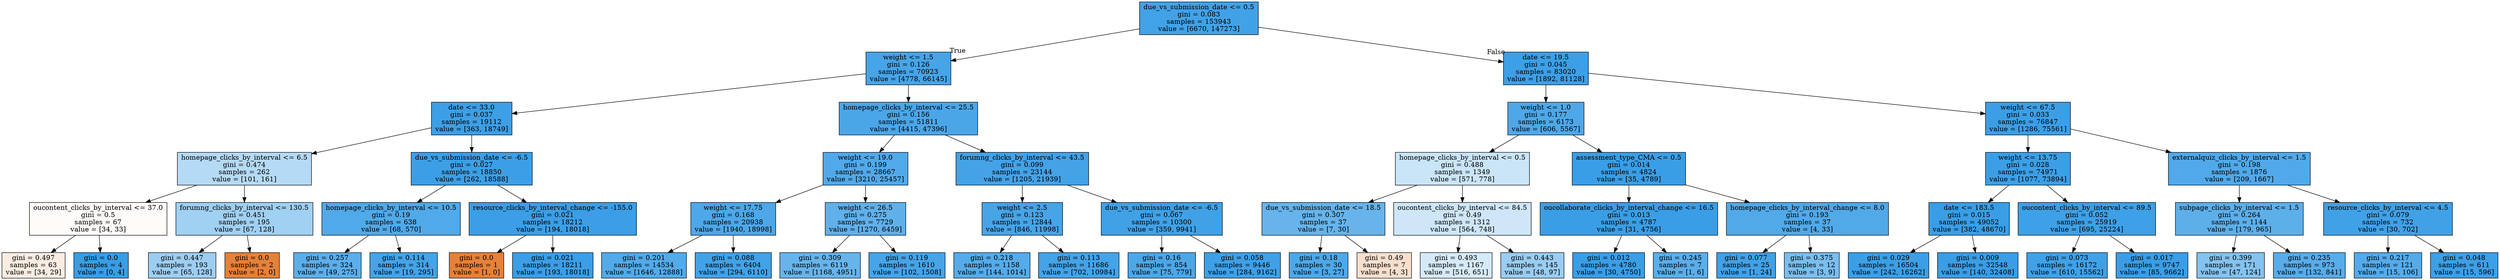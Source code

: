 digraph Tree {
node [shape=box, style="filled", color="black"] ;
0 [label="due_vs_submission_date <= 0.5\ngini = 0.083\nsamples = 153943\nvalue = [6670, 147273]", fillcolor="#399de5f3"] ;
1 [label="weight <= 1.5\ngini = 0.126\nsamples = 70923\nvalue = [4778, 66145]", fillcolor="#399de5ed"] ;
0 -> 1 [labeldistance=2.5, labelangle=45, headlabel="True"] ;
2 [label="date <= 33.0\ngini = 0.037\nsamples = 19112\nvalue = [363, 18749]", fillcolor="#399de5fa"] ;
1 -> 2 ;
3 [label="homepage_clicks_by_interval <= 6.5\ngini = 0.474\nsamples = 262\nvalue = [101, 161]", fillcolor="#399de55f"] ;
2 -> 3 ;
4 [label="oucontent_clicks_by_interval <= 37.0\ngini = 0.5\nsamples = 67\nvalue = [34, 33]", fillcolor="#e5813908"] ;
3 -> 4 ;
5 [label="gini = 0.497\nsamples = 63\nvalue = [34, 29]", fillcolor="#e5813925"] ;
4 -> 5 ;
6 [label="gini = 0.0\nsamples = 4\nvalue = [0, 4]", fillcolor="#399de5ff"] ;
4 -> 6 ;
7 [label="forumng_clicks_by_interval <= 130.5\ngini = 0.451\nsamples = 195\nvalue = [67, 128]", fillcolor="#399de57a"] ;
3 -> 7 ;
8 [label="gini = 0.447\nsamples = 193\nvalue = [65, 128]", fillcolor="#399de57e"] ;
7 -> 8 ;
9 [label="gini = 0.0\nsamples = 2\nvalue = [2, 0]", fillcolor="#e58139ff"] ;
7 -> 9 ;
10 [label="due_vs_submission_date <= -6.5\ngini = 0.027\nsamples = 18850\nvalue = [262, 18588]", fillcolor="#399de5fb"] ;
2 -> 10 ;
11 [label="homepage_clicks_by_interval <= 10.5\ngini = 0.19\nsamples = 638\nvalue = [68, 570]", fillcolor="#399de5e1"] ;
10 -> 11 ;
12 [label="gini = 0.257\nsamples = 324\nvalue = [49, 275]", fillcolor="#399de5d2"] ;
11 -> 12 ;
13 [label="gini = 0.114\nsamples = 314\nvalue = [19, 295]", fillcolor="#399de5ef"] ;
11 -> 13 ;
14 [label="resource_clicks_by_interval_change <= -155.0\ngini = 0.021\nsamples = 18212\nvalue = [194, 18018]", fillcolor="#399de5fc"] ;
10 -> 14 ;
15 [label="gini = 0.0\nsamples = 1\nvalue = [1, 0]", fillcolor="#e58139ff"] ;
14 -> 15 ;
16 [label="gini = 0.021\nsamples = 18211\nvalue = [193, 18018]", fillcolor="#399de5fc"] ;
14 -> 16 ;
17 [label="homepage_clicks_by_interval <= 25.5\ngini = 0.156\nsamples = 51811\nvalue = [4415, 47396]", fillcolor="#399de5e7"] ;
1 -> 17 ;
18 [label="weight <= 19.0\ngini = 0.199\nsamples = 28667\nvalue = [3210, 25457]", fillcolor="#399de5df"] ;
17 -> 18 ;
19 [label="weight <= 17.75\ngini = 0.168\nsamples = 20938\nvalue = [1940, 18998]", fillcolor="#399de5e5"] ;
18 -> 19 ;
20 [label="gini = 0.201\nsamples = 14534\nvalue = [1646, 12888]", fillcolor="#399de5de"] ;
19 -> 20 ;
21 [label="gini = 0.088\nsamples = 6404\nvalue = [294, 6110]", fillcolor="#399de5f3"] ;
19 -> 21 ;
22 [label="weight <= 26.5\ngini = 0.275\nsamples = 7729\nvalue = [1270, 6459]", fillcolor="#399de5cd"] ;
18 -> 22 ;
23 [label="gini = 0.309\nsamples = 6119\nvalue = [1168, 4951]", fillcolor="#399de5c3"] ;
22 -> 23 ;
24 [label="gini = 0.119\nsamples = 1610\nvalue = [102, 1508]", fillcolor="#399de5ee"] ;
22 -> 24 ;
25 [label="forumng_clicks_by_interval <= 43.5\ngini = 0.099\nsamples = 23144\nvalue = [1205, 21939]", fillcolor="#399de5f1"] ;
17 -> 25 ;
26 [label="weight <= 2.5\ngini = 0.123\nsamples = 12844\nvalue = [846, 11998]", fillcolor="#399de5ed"] ;
25 -> 26 ;
27 [label="gini = 0.218\nsamples = 1158\nvalue = [144, 1014]", fillcolor="#399de5db"] ;
26 -> 27 ;
28 [label="gini = 0.113\nsamples = 11686\nvalue = [702, 10984]", fillcolor="#399de5ef"] ;
26 -> 28 ;
29 [label="due_vs_submission_date <= -6.5\ngini = 0.067\nsamples = 10300\nvalue = [359, 9941]", fillcolor="#399de5f6"] ;
25 -> 29 ;
30 [label="gini = 0.16\nsamples = 854\nvalue = [75, 779]", fillcolor="#399de5e6"] ;
29 -> 30 ;
31 [label="gini = 0.058\nsamples = 9446\nvalue = [284, 9162]", fillcolor="#399de5f7"] ;
29 -> 31 ;
32 [label="date <= 19.5\ngini = 0.045\nsamples = 83020\nvalue = [1892, 81128]", fillcolor="#399de5f9"] ;
0 -> 32 [labeldistance=2.5, labelangle=-45, headlabel="False"] ;
33 [label="weight <= 1.0\ngini = 0.177\nsamples = 6173\nvalue = [606, 5567]", fillcolor="#399de5e3"] ;
32 -> 33 ;
34 [label="homepage_clicks_by_interval <= 0.5\ngini = 0.488\nsamples = 1349\nvalue = [571, 778]", fillcolor="#399de544"] ;
33 -> 34 ;
35 [label="due_vs_submission_date <= 18.5\ngini = 0.307\nsamples = 37\nvalue = [7, 30]", fillcolor="#399de5c4"] ;
34 -> 35 ;
36 [label="gini = 0.18\nsamples = 30\nvalue = [3, 27]", fillcolor="#399de5e3"] ;
35 -> 36 ;
37 [label="gini = 0.49\nsamples = 7\nvalue = [4, 3]", fillcolor="#e5813940"] ;
35 -> 37 ;
38 [label="oucontent_clicks_by_interval <= 84.5\ngini = 0.49\nsamples = 1312\nvalue = [564, 748]", fillcolor="#399de53f"] ;
34 -> 38 ;
39 [label="gini = 0.493\nsamples = 1167\nvalue = [516, 651]", fillcolor="#399de535"] ;
38 -> 39 ;
40 [label="gini = 0.443\nsamples = 145\nvalue = [48, 97]", fillcolor="#399de581"] ;
38 -> 40 ;
41 [label="assessment_type_CMA <= 0.5\ngini = 0.014\nsamples = 4824\nvalue = [35, 4789]", fillcolor="#399de5fd"] ;
33 -> 41 ;
42 [label="oucollaborate_clicks_by_interval_change <= 16.5\ngini = 0.013\nsamples = 4787\nvalue = [31, 4756]", fillcolor="#399de5fd"] ;
41 -> 42 ;
43 [label="gini = 0.012\nsamples = 4780\nvalue = [30, 4750]", fillcolor="#399de5fd"] ;
42 -> 43 ;
44 [label="gini = 0.245\nsamples = 7\nvalue = [1, 6]", fillcolor="#399de5d4"] ;
42 -> 44 ;
45 [label="homepage_clicks_by_interval_change <= 8.0\ngini = 0.193\nsamples = 37\nvalue = [4, 33]", fillcolor="#399de5e0"] ;
41 -> 45 ;
46 [label="gini = 0.077\nsamples = 25\nvalue = [1, 24]", fillcolor="#399de5f4"] ;
45 -> 46 ;
47 [label="gini = 0.375\nsamples = 12\nvalue = [3, 9]", fillcolor="#399de5aa"] ;
45 -> 47 ;
48 [label="weight <= 67.5\ngini = 0.033\nsamples = 76847\nvalue = [1286, 75561]", fillcolor="#399de5fb"] ;
32 -> 48 ;
49 [label="weight <= 13.75\ngini = 0.028\nsamples = 74971\nvalue = [1077, 73894]", fillcolor="#399de5fb"] ;
48 -> 49 ;
50 [label="date <= 183.5\ngini = 0.015\nsamples = 49052\nvalue = [382, 48670]", fillcolor="#399de5fd"] ;
49 -> 50 ;
51 [label="gini = 0.029\nsamples = 16504\nvalue = [242, 16262]", fillcolor="#399de5fb"] ;
50 -> 51 ;
52 [label="gini = 0.009\nsamples = 32548\nvalue = [140, 32408]", fillcolor="#399de5fe"] ;
50 -> 52 ;
53 [label="oucontent_clicks_by_interval <= 89.5\ngini = 0.052\nsamples = 25919\nvalue = [695, 25224]", fillcolor="#399de5f8"] ;
49 -> 53 ;
54 [label="gini = 0.073\nsamples = 16172\nvalue = [610, 15562]", fillcolor="#399de5f5"] ;
53 -> 54 ;
55 [label="gini = 0.017\nsamples = 9747\nvalue = [85, 9662]", fillcolor="#399de5fd"] ;
53 -> 55 ;
56 [label="externalquiz_clicks_by_interval <= 1.5\ngini = 0.198\nsamples = 1876\nvalue = [209, 1667]", fillcolor="#399de5df"] ;
48 -> 56 ;
57 [label="subpage_clicks_by_interval <= 1.5\ngini = 0.264\nsamples = 1144\nvalue = [179, 965]", fillcolor="#399de5d0"] ;
56 -> 57 ;
58 [label="gini = 0.399\nsamples = 171\nvalue = [47, 124]", fillcolor="#399de59e"] ;
57 -> 58 ;
59 [label="gini = 0.235\nsamples = 973\nvalue = [132, 841]", fillcolor="#399de5d7"] ;
57 -> 59 ;
60 [label="resource_clicks_by_interval <= 4.5\ngini = 0.079\nsamples = 732\nvalue = [30, 702]", fillcolor="#399de5f4"] ;
56 -> 60 ;
61 [label="gini = 0.217\nsamples = 121\nvalue = [15, 106]", fillcolor="#399de5db"] ;
60 -> 61 ;
62 [label="gini = 0.048\nsamples = 611\nvalue = [15, 596]", fillcolor="#399de5f9"] ;
60 -> 62 ;
}